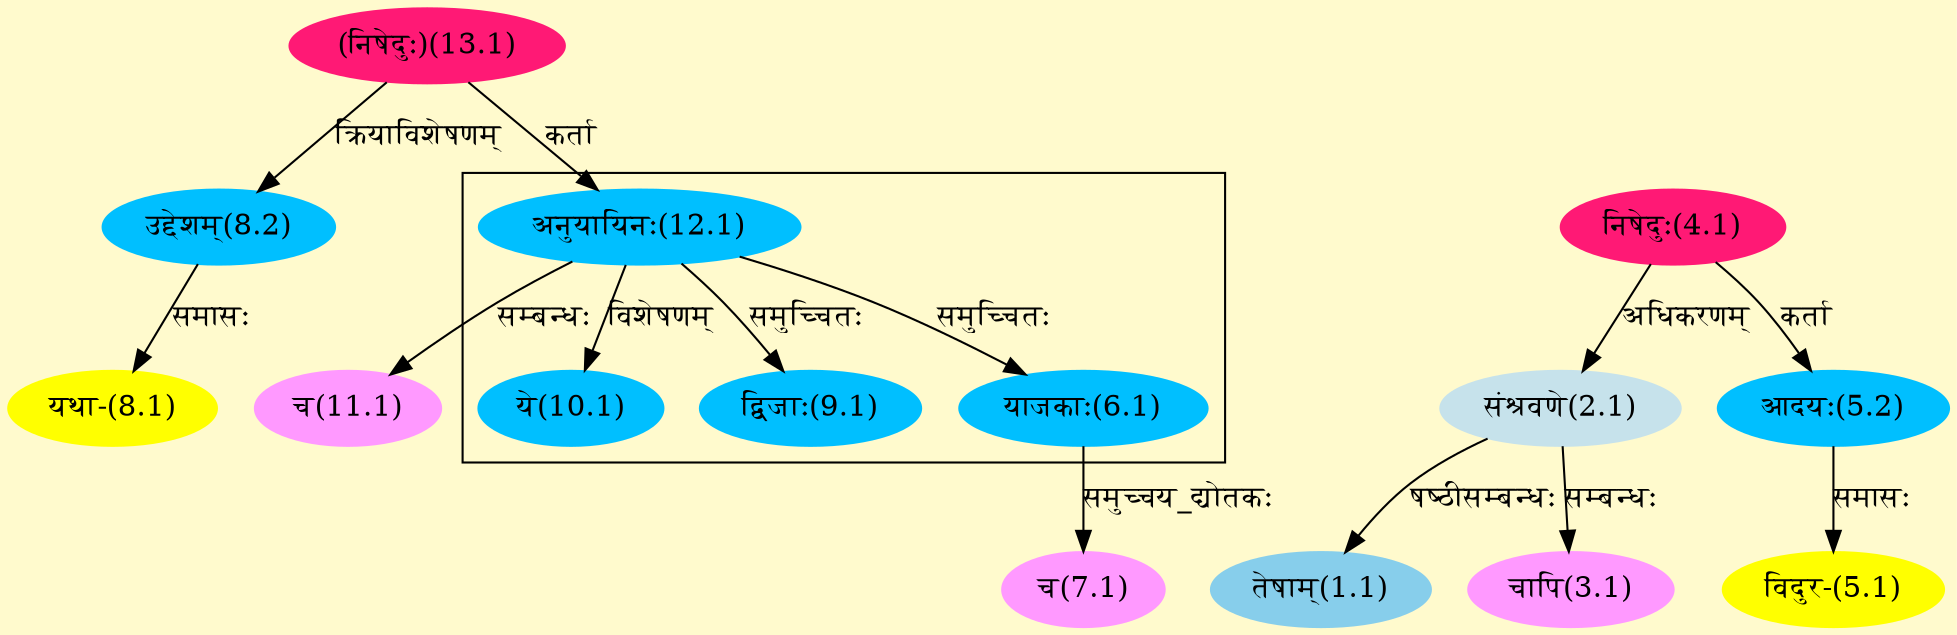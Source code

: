 digraph G{
rankdir=BT;
 compound=true;
 bgcolor="lemonchiffon1";

subgraph cluster_1{
Node6_1 [style=filled, color="#00BFFF" label = "याजकाः(6.1)"]
Node12_1 [style=filled, color="#00BFFF" label = "अनुयायिनः(12.1)"]
Node9_1 [style=filled, color="#00BFFF" label = "द्विजाः(9.1)"]
Node10_1 [style=filled, color="#00BFFF" label = "ये(10.1)"]

}
Node1_1 [style=filled, color="#87CEEB" label = "तेषाम्(1.1)"]
Node2_1 [style=filled, color="#C6E2EB" label = "संश्रवणे(2.1)"]
Node4_1 [style=filled, color="#FF1975" label = "निषेदुः(4.1)"]
Node3_1 [style=filled, color="#FF99FF" label = "चापि(3.1)"]
Node5_2 [style=filled, color="#00BFFF" label = "आदयः(5.2)"]
Node5_1 [style=filled, color="#FFFF00" label = "विदुर-(5.1)"]
Node7_1 [style=filled, color="#FF99FF" label = "च(7.1)"]
Node6_1 [style=filled, color="#00BFFF" label = "याजकाः(6.1)"]
Node8_1 [style=filled, color="#FFFF00" label = "यथा-(8.1)"]
Node8_2 [style=filled, color="#00BFFF" label = "उद्देशम्(8.2)"]
Node13_1 [style=filled, color="#FF1975" label = "(निषेदुः)(13.1)"]
Node11_1 [style=filled, color="#FF99FF" label = "च(11.1)"]
Node12_1 [style=filled, color="#00BFFF" label = "अनुयायिनः(12.1)"]
/* Start of Relations section */

Node1_1 -> Node2_1 [  label="षष्ठीसम्बन्धः"  dir="back" ]
Node2_1 -> Node4_1 [  label="अधिकरणम्"  dir="back" ]
Node3_1 -> Node2_1 [  label="सम्बन्धः"  dir="back" ]
Node5_1 -> Node5_2 [  label="समासः"  dir="back" ]
Node5_2 -> Node4_1 [  label="कर्ता"  dir="back" ]
Node6_1 -> Node12_1 [  label="समुच्चितः"  dir="back" ]
Node7_1 -> Node6_1 [  label="समुच्चय_द्योतकः"  dir="back" ]
Node8_1 -> Node8_2 [  label="समासः"  dir="back" ]
Node8_2 -> Node13_1 [  label="क्रियाविशेषणम्"  dir="back" ]
Node9_1 -> Node12_1 [  label="समुच्चितः"  dir="back" ]
Node10_1 -> Node12_1 [  label="विशेषणम्"  dir="back" ]
Node11_1 -> Node12_1 [  label="सम्बन्धः"  dir="back" ]
Node12_1 -> Node13_1 [  label="कर्ता"  dir="back" ]
}

